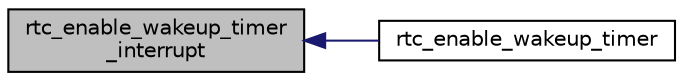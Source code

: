 digraph "rtc_enable_wakeup_timer_interrupt"
{
  edge [fontname="Helvetica",fontsize="10",labelfontname="Helvetica",labelfontsize="10"];
  node [fontname="Helvetica",fontsize="10",shape=record];
  rankdir="LR";
  Node1 [label="rtc_enable_wakeup_timer\l_interrupt",height=0.2,width=0.4,color="black", fillcolor="grey75", style="filled", fontcolor="black"];
  Node1 -> Node2 [dir="back",color="midnightblue",fontsize="10",style="solid",fontname="Helvetica"];
  Node2 [label="rtc_enable_wakeup_timer",height=0.2,width=0.4,color="black", fillcolor="white", style="filled",URL="$rtc_8c.html#a09f8be3f6c04c89c445f9fc82a3d5ab7",tooltip="Enable the wakeup timer. "];
}
